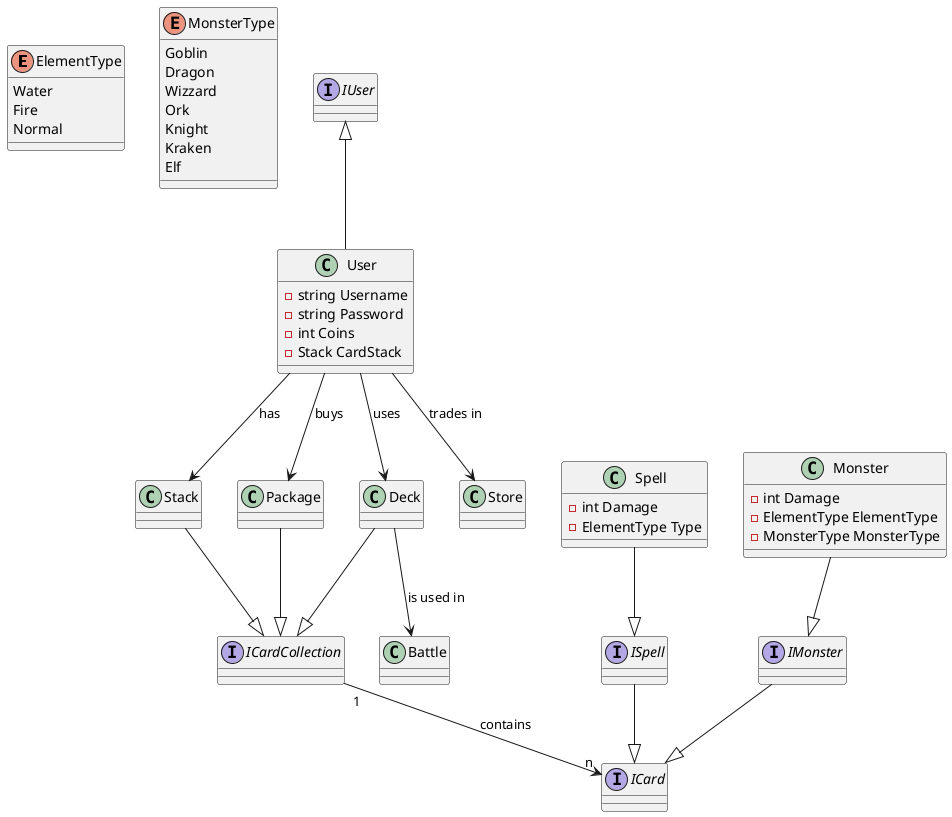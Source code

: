 @startuml Projekt: Monster Trading Card Game 

enum ElementType{
    Water
    Fire
    Normal
}

enum MonsterType{
    Goblin
    Dragon
    Wizzard 
    Ork 
    Knight
    Kraken
    Elf 
}

interface IUser{
    
}

class User{
    - string Username 
    - string Password
    - int Coins 
    - Stack CardStack
}
IUser <|-- User

interface ICard{

}

interface ISpell{

}
ISpell --|> ICard

interface IMonster{

}
IMonster --|> ICard

class Spell{
    - int Damage
    - ElementType Type
}
Spell --|> ISpell

class Monster{
    - int Damage
    - ElementType ElementType
    - MonsterType MonsterType
}
Monster --|> IMonster

class Stack{

}
User --> Stack : has

class Package{

}
User --> Package : buys

class Deck{

}
User --> Deck : uses

interface ICardCollection{

}
Stack --|> ICardCollection
Package --|> ICardCollection
Deck --|> ICardCollection
ICardCollection "1" --> "n" ICard : contains

class Store{

}
User --> Store : trades in


class Battle{

}
Deck --> Battle : is used in

/'
class Goblin{

}
Goblin --|> Monster
class Dragon{

}
Dragon --|> Monster
class Ork{

}
Ork --|> Monster
class Knight{

}
Knight --|> Monster
class Kraken{

}
Kraken --|> Monster
class Elf{

}
Elf --|> Monster
class Wizzard{

}
Wizzard --|> Monster
'/

@enduml
